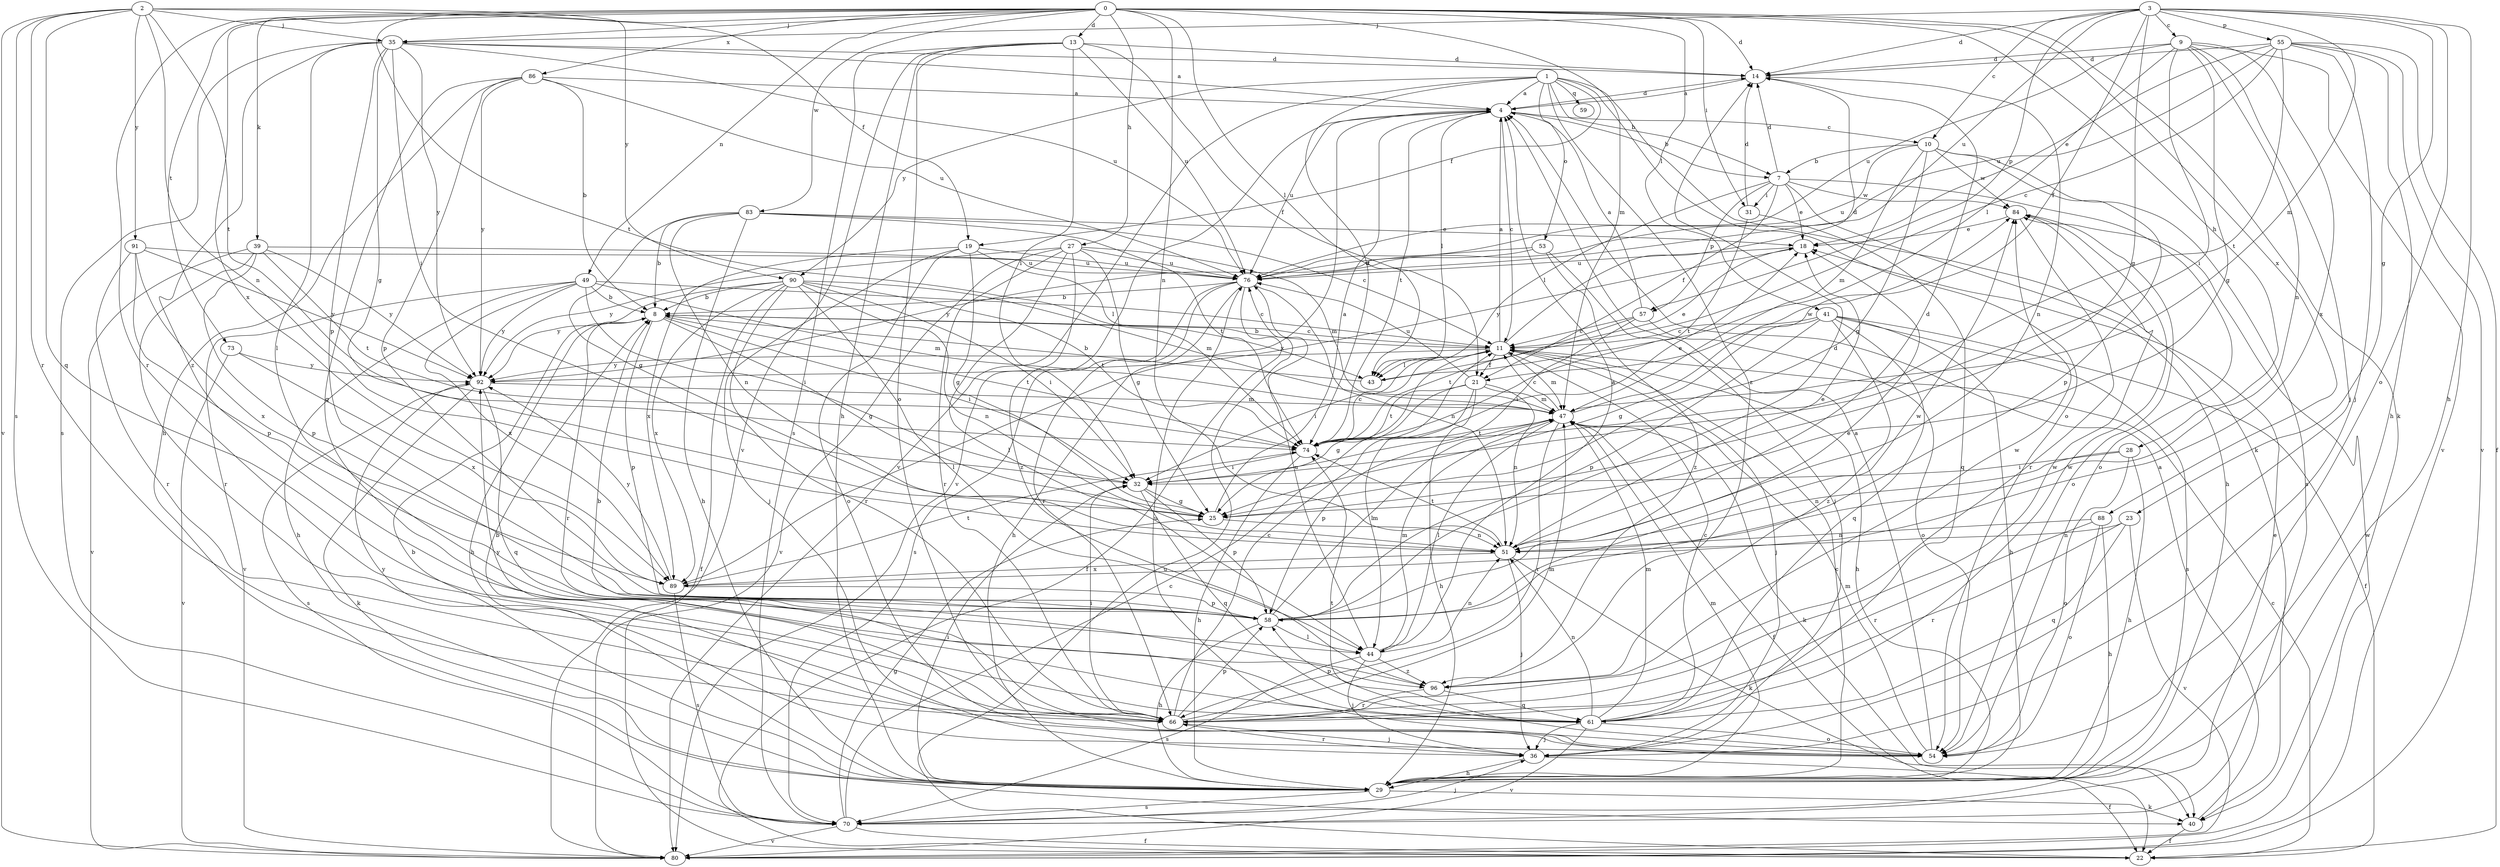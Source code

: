 strict digraph  {
0;
1;
2;
3;
4;
7;
8;
9;
10;
11;
13;
14;
18;
19;
21;
22;
23;
25;
27;
28;
29;
31;
32;
35;
36;
39;
40;
41;
43;
44;
47;
49;
51;
53;
54;
55;
57;
58;
59;
61;
66;
70;
73;
74;
76;
80;
83;
84;
86;
88;
89;
90;
91;
92;
96;
0 -> 13  [label=d];
0 -> 14  [label=d];
0 -> 27  [label=h];
0 -> 28  [label=h];
0 -> 31  [label=i];
0 -> 35  [label=j];
0 -> 39  [label=k];
0 -> 40  [label=k];
0 -> 41  [label=l];
0 -> 43  [label=l];
0 -> 47  [label=m];
0 -> 49  [label=n];
0 -> 51  [label=n];
0 -> 66  [label=r];
0 -> 73  [label=t];
0 -> 74  [label=t];
0 -> 83  [label=w];
0 -> 86  [label=x];
0 -> 88  [label=x];
0 -> 89  [label=x];
1 -> 4  [label=a];
1 -> 7  [label=b];
1 -> 19  [label=f];
1 -> 40  [label=k];
1 -> 53  [label=o];
1 -> 54  [label=o];
1 -> 59  [label=q];
1 -> 74  [label=t];
1 -> 80  [label=v];
1 -> 90  [label=y];
1 -> 96  [label=z];
2 -> 19  [label=f];
2 -> 35  [label=j];
2 -> 51  [label=n];
2 -> 61  [label=q];
2 -> 66  [label=r];
2 -> 70  [label=s];
2 -> 74  [label=t];
2 -> 80  [label=v];
2 -> 90  [label=y];
2 -> 91  [label=y];
3 -> 9  [label=c];
3 -> 10  [label=c];
3 -> 14  [label=d];
3 -> 21  [label=f];
3 -> 23  [label=g];
3 -> 25  [label=g];
3 -> 29  [label=h];
3 -> 35  [label=j];
3 -> 47  [label=m];
3 -> 54  [label=o];
3 -> 55  [label=p];
3 -> 57  [label=p];
3 -> 76  [label=u];
4 -> 7  [label=b];
4 -> 10  [label=c];
4 -> 11  [label=c];
4 -> 14  [label=d];
4 -> 43  [label=l];
4 -> 74  [label=t];
4 -> 76  [label=u];
4 -> 80  [label=v];
4 -> 89  [label=x];
7 -> 14  [label=d];
7 -> 18  [label=e];
7 -> 21  [label=f];
7 -> 29  [label=h];
7 -> 31  [label=i];
7 -> 43  [label=l];
7 -> 54  [label=o];
7 -> 57  [label=p];
7 -> 84  [label=w];
8 -> 11  [label=c];
8 -> 25  [label=g];
8 -> 29  [label=h];
8 -> 32  [label=i];
8 -> 58  [label=p];
8 -> 66  [label=r];
8 -> 74  [label=t];
9 -> 14  [label=d];
9 -> 25  [label=g];
9 -> 32  [label=i];
9 -> 36  [label=j];
9 -> 43  [label=l];
9 -> 51  [label=n];
9 -> 76  [label=u];
9 -> 80  [label=v];
9 -> 89  [label=x];
10 -> 7  [label=b];
10 -> 25  [label=g];
10 -> 47  [label=m];
10 -> 58  [label=p];
10 -> 70  [label=s];
10 -> 76  [label=u];
10 -> 84  [label=w];
11 -> 4  [label=a];
11 -> 8  [label=b];
11 -> 14  [label=d];
11 -> 21  [label=f];
11 -> 29  [label=h];
11 -> 32  [label=i];
11 -> 36  [label=j];
11 -> 43  [label=l];
11 -> 47  [label=m];
11 -> 92  [label=y];
13 -> 14  [label=d];
13 -> 21  [label=f];
13 -> 29  [label=h];
13 -> 32  [label=i];
13 -> 54  [label=o];
13 -> 70  [label=s];
13 -> 76  [label=u];
13 -> 80  [label=v];
14 -> 4  [label=a];
14 -> 51  [label=n];
18 -> 76  [label=u];
18 -> 92  [label=y];
19 -> 25  [label=g];
19 -> 36  [label=j];
19 -> 43  [label=l];
19 -> 54  [label=o];
19 -> 76  [label=u];
19 -> 89  [label=x];
21 -> 25  [label=g];
21 -> 29  [label=h];
21 -> 44  [label=l];
21 -> 47  [label=m];
21 -> 51  [label=n];
21 -> 74  [label=t];
21 -> 76  [label=u];
22 -> 11  [label=c];
22 -> 76  [label=u];
23 -> 51  [label=n];
23 -> 61  [label=q];
23 -> 66  [label=r];
23 -> 80  [label=v];
25 -> 4  [label=a];
25 -> 51  [label=n];
27 -> 25  [label=g];
27 -> 44  [label=l];
27 -> 47  [label=m];
27 -> 66  [label=r];
27 -> 76  [label=u];
27 -> 80  [label=v];
27 -> 92  [label=y];
27 -> 96  [label=z];
28 -> 29  [label=h];
28 -> 32  [label=i];
28 -> 51  [label=n];
28 -> 54  [label=o];
29 -> 8  [label=b];
29 -> 11  [label=c];
29 -> 32  [label=i];
29 -> 40  [label=k];
29 -> 47  [label=m];
29 -> 70  [label=s];
31 -> 14  [label=d];
31 -> 61  [label=q];
31 -> 74  [label=t];
32 -> 25  [label=g];
32 -> 58  [label=p];
32 -> 61  [label=q];
35 -> 4  [label=a];
35 -> 14  [label=d];
35 -> 25  [label=g];
35 -> 32  [label=i];
35 -> 44  [label=l];
35 -> 58  [label=p];
35 -> 70  [label=s];
35 -> 76  [label=u];
35 -> 92  [label=y];
35 -> 96  [label=z];
36 -> 22  [label=f];
36 -> 29  [label=h];
36 -> 66  [label=r];
39 -> 58  [label=p];
39 -> 66  [label=r];
39 -> 74  [label=t];
39 -> 76  [label=u];
39 -> 80  [label=v];
39 -> 92  [label=y];
40 -> 4  [label=a];
40 -> 22  [label=f];
41 -> 11  [label=c];
41 -> 22  [label=f];
41 -> 25  [label=g];
41 -> 29  [label=h];
41 -> 58  [label=p];
41 -> 61  [label=q];
41 -> 70  [label=s];
41 -> 96  [label=z];
43 -> 8  [label=b];
43 -> 18  [label=e];
44 -> 4  [label=a];
44 -> 36  [label=j];
44 -> 47  [label=m];
44 -> 51  [label=n];
44 -> 70  [label=s];
44 -> 76  [label=u];
44 -> 96  [label=z];
47 -> 11  [label=c];
47 -> 22  [label=f];
47 -> 40  [label=k];
47 -> 44  [label=l];
47 -> 58  [label=p];
47 -> 66  [label=r];
47 -> 74  [label=t];
47 -> 84  [label=w];
49 -> 8  [label=b];
49 -> 11  [label=c];
49 -> 29  [label=h];
49 -> 32  [label=i];
49 -> 47  [label=m];
49 -> 80  [label=v];
49 -> 89  [label=x];
49 -> 92  [label=y];
51 -> 14  [label=d];
51 -> 18  [label=e];
51 -> 36  [label=j];
51 -> 40  [label=k];
51 -> 74  [label=t];
51 -> 89  [label=x];
53 -> 36  [label=j];
53 -> 76  [label=u];
53 -> 92  [label=y];
53 -> 96  [label=z];
54 -> 4  [label=a];
54 -> 8  [label=b];
54 -> 47  [label=m];
54 -> 74  [label=t];
54 -> 76  [label=u];
54 -> 92  [label=y];
55 -> 11  [label=c];
55 -> 14  [label=d];
55 -> 18  [label=e];
55 -> 22  [label=f];
55 -> 29  [label=h];
55 -> 36  [label=j];
55 -> 74  [label=t];
55 -> 76  [label=u];
55 -> 80  [label=v];
57 -> 4  [label=a];
57 -> 11  [label=c];
57 -> 32  [label=i];
57 -> 54  [label=o];
57 -> 74  [label=t];
58 -> 14  [label=d];
58 -> 18  [label=e];
58 -> 29  [label=h];
58 -> 44  [label=l];
58 -> 47  [label=m];
58 -> 84  [label=w];
61 -> 11  [label=c];
61 -> 36  [label=j];
61 -> 47  [label=m];
61 -> 51  [label=n];
61 -> 54  [label=o];
61 -> 58  [label=p];
61 -> 80  [label=v];
61 -> 84  [label=w];
66 -> 11  [label=c];
66 -> 32  [label=i];
66 -> 36  [label=j];
66 -> 47  [label=m];
66 -> 58  [label=p];
66 -> 84  [label=w];
66 -> 92  [label=y];
70 -> 11  [label=c];
70 -> 18  [label=e];
70 -> 22  [label=f];
70 -> 25  [label=g];
70 -> 36  [label=j];
70 -> 80  [label=v];
73 -> 80  [label=v];
73 -> 89  [label=x];
73 -> 92  [label=y];
74 -> 11  [label=c];
74 -> 18  [label=e];
74 -> 29  [label=h];
74 -> 32  [label=i];
76 -> 8  [label=b];
76 -> 22  [label=f];
76 -> 29  [label=h];
76 -> 51  [label=n];
76 -> 66  [label=r];
76 -> 70  [label=s];
80 -> 84  [label=w];
83 -> 8  [label=b];
83 -> 11  [label=c];
83 -> 18  [label=e];
83 -> 25  [label=g];
83 -> 29  [label=h];
83 -> 51  [label=n];
83 -> 74  [label=t];
84 -> 18  [label=e];
84 -> 54  [label=o];
84 -> 66  [label=r];
86 -> 4  [label=a];
86 -> 8  [label=b];
86 -> 29  [label=h];
86 -> 58  [label=p];
86 -> 61  [label=q];
86 -> 76  [label=u];
86 -> 92  [label=y];
88 -> 29  [label=h];
88 -> 51  [label=n];
88 -> 54  [label=o];
88 -> 66  [label=r];
89 -> 58  [label=p];
89 -> 70  [label=s];
89 -> 74  [label=t];
89 -> 92  [label=y];
90 -> 8  [label=b];
90 -> 22  [label=f];
90 -> 32  [label=i];
90 -> 44  [label=l];
90 -> 47  [label=m];
90 -> 51  [label=n];
90 -> 66  [label=r];
90 -> 74  [label=t];
90 -> 89  [label=x];
90 -> 92  [label=y];
91 -> 58  [label=p];
91 -> 66  [label=r];
91 -> 76  [label=u];
91 -> 89  [label=x];
91 -> 92  [label=y];
92 -> 40  [label=k];
92 -> 47  [label=m];
92 -> 61  [label=q];
92 -> 70  [label=s];
96 -> 8  [label=b];
96 -> 61  [label=q];
96 -> 66  [label=r];
96 -> 84  [label=w];
}
